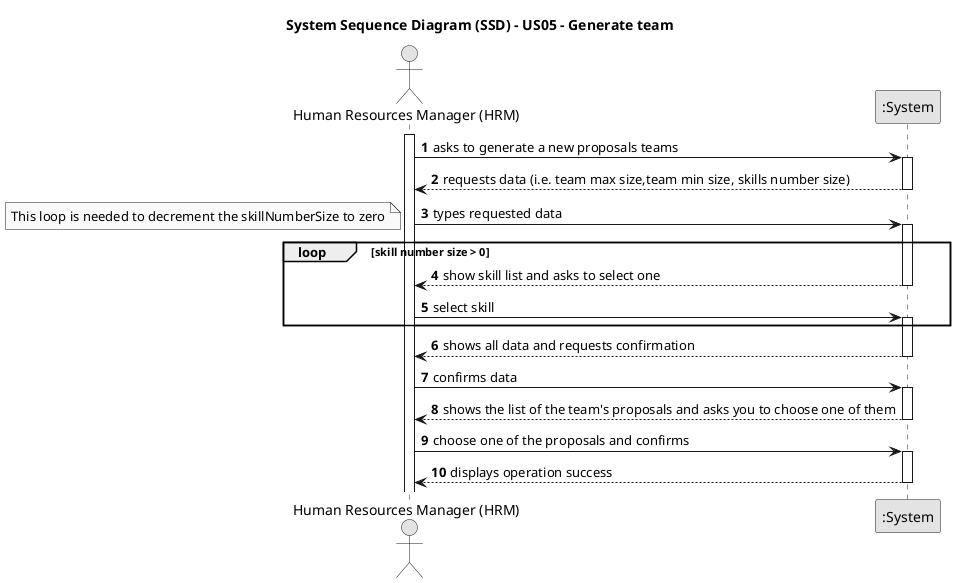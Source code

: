 @startuml
skinparam monochrome true
skinparam packageStyle rectangle
skinparam shadowing false

title System Sequence Diagram (SSD) - US05 - Generate team

autonumber

actor "Human Resources Manager (HRM)" as HRM
participant ":System" as System

activate HRM

            HRM -> System : asks to generate a new proposals teams
    activate System

            System --> HRM : requests data (i.e. team max size,team min size, skills number size)
    deactivate System

            HRM -> System : types requested data
    activate System
        loop skill number size > 0
        note left: This loop is needed to decrement the skillNumberSize to zero

            System --> HRM : show skill list and asks to select one

    deactivate System

            HRM -> System :select skill
    activate System
        end loop

            System --> HRM : shows all data and requests confirmation
    deactivate System

            HRM -> System : confirms data
    activate System

            System --> HRM : shows the list of the team's proposals and asks you to choose one of them

    deactivate System

            HRM -> System : choose one of the proposals and confirms
    activate System

            System --> HRM : displays operation success

    deactivate System
@enduml